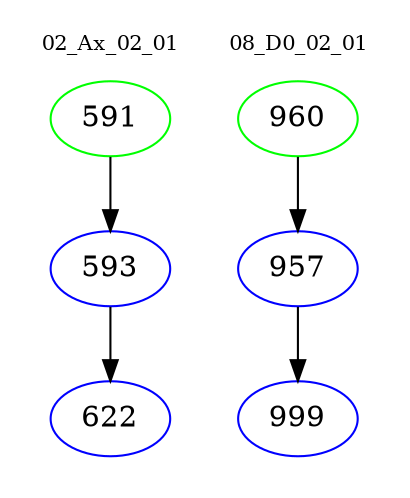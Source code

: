 digraph{
subgraph cluster_0 {
color = white
label = "02_Ax_02_01";
fontsize=10;
T0_591 [label="591", color="green"]
T0_591 -> T0_593 [color="black"]
T0_593 [label="593", color="blue"]
T0_593 -> T0_622 [color="black"]
T0_622 [label="622", color="blue"]
}
subgraph cluster_1 {
color = white
label = "08_D0_02_01";
fontsize=10;
T1_960 [label="960", color="green"]
T1_960 -> T1_957 [color="black"]
T1_957 [label="957", color="blue"]
T1_957 -> T1_999 [color="black"]
T1_999 [label="999", color="blue"]
}
}
